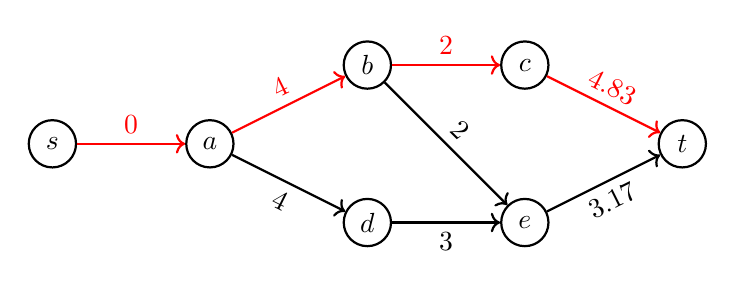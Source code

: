 \begin{tikzpicture}[style=thick,scale=1]
\tikzstyle{every node}=[]
\tikzstyle{vertex}=[draw, circle, fill=white, inner sep=0pt, minimum size=6mm]

\node[vertex] (S) at (-4, 0) {$s$};
\node[vertex] (A) at (-2, 0) {$a$};
\node[vertex] (B) at ( 0, 1) {$b$};
\node[vertex] (C) at ( 2, 1) {$c$};
\node[vertex] (D) at ( 0,-1) {$d$};
\node[vertex] (E) at ( 2,-1) {$e$};
\node[vertex] (T) at ( 4, 0) {$t$};

\draw[->,red] (S) -- (A) node[midway, above] {$0$};
\draw[->,red] (A) -- (B) node[midway, above, sloped] {$4$};
\draw[->] (A) -- (D) node[midway, below, sloped] {$4$};
\draw[->,red] (B) -- (C) node[midway, above] {$2$};
\draw[->] (B) -- (E) node[midway, above, sloped] {$2$};
\draw[->,red] (C) -- (T) node[midway, above, sloped] {$4.83$};
\draw[->] (D) -- (E) node[midway, below] {$3$};
\draw[->] (E) -- (T) node[midway, below, sloped] {$3.17$};
\end{tikzpicture}
